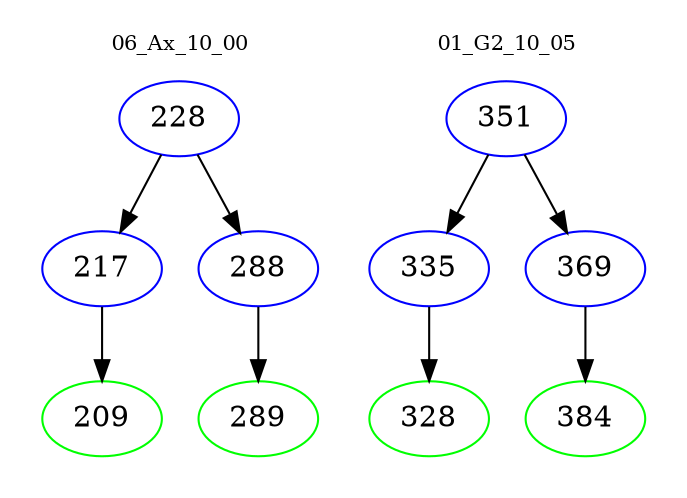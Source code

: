 digraph{
subgraph cluster_0 {
color = white
label = "06_Ax_10_00";
fontsize=10;
T0_228 [label="228", color="blue"]
T0_228 -> T0_217 [color="black"]
T0_217 [label="217", color="blue"]
T0_217 -> T0_209 [color="black"]
T0_209 [label="209", color="green"]
T0_228 -> T0_288 [color="black"]
T0_288 [label="288", color="blue"]
T0_288 -> T0_289 [color="black"]
T0_289 [label="289", color="green"]
}
subgraph cluster_1 {
color = white
label = "01_G2_10_05";
fontsize=10;
T1_351 [label="351", color="blue"]
T1_351 -> T1_335 [color="black"]
T1_335 [label="335", color="blue"]
T1_335 -> T1_328 [color="black"]
T1_328 [label="328", color="green"]
T1_351 -> T1_369 [color="black"]
T1_369 [label="369", color="blue"]
T1_369 -> T1_384 [color="black"]
T1_384 [label="384", color="green"]
}
}
